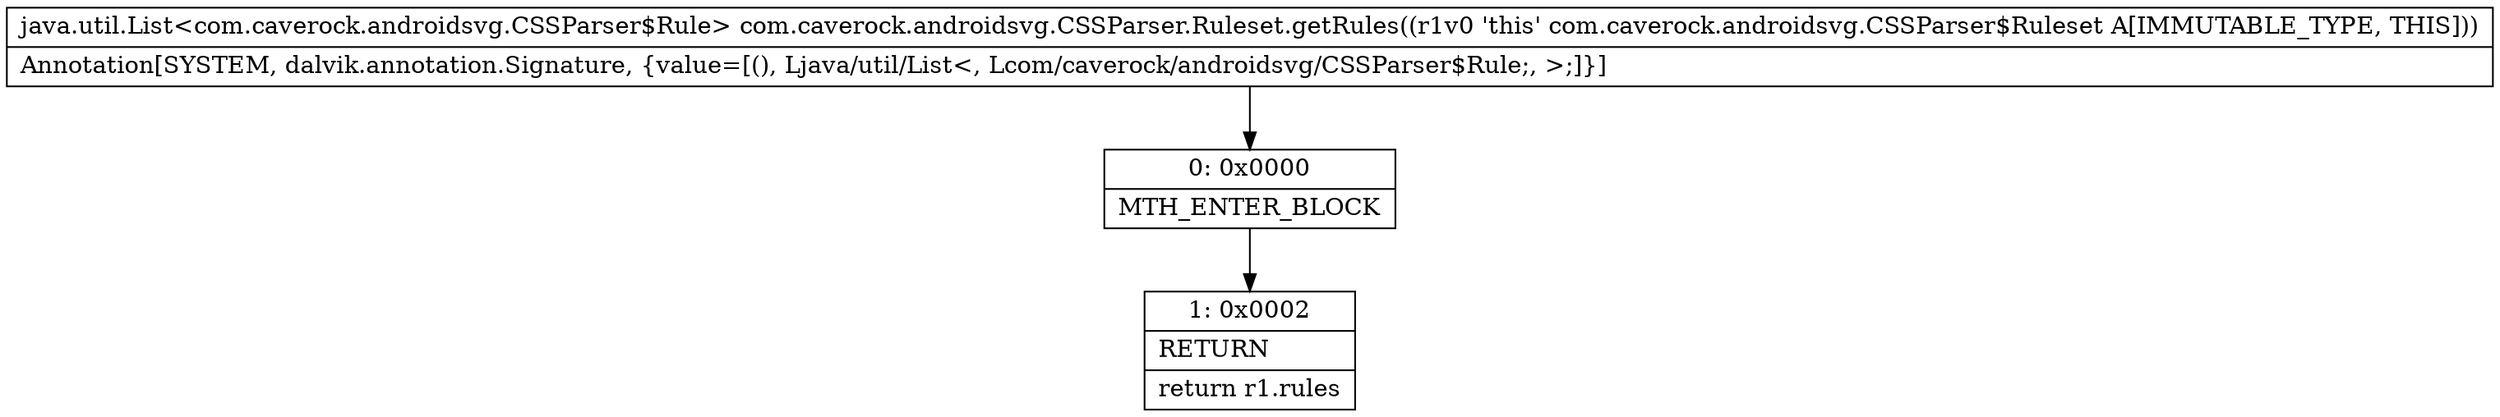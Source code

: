 digraph "CFG forcom.caverock.androidsvg.CSSParser.Ruleset.getRules()Ljava\/util\/List;" {
Node_0 [shape=record,label="{0\:\ 0x0000|MTH_ENTER_BLOCK\l}"];
Node_1 [shape=record,label="{1\:\ 0x0002|RETURN\l|return r1.rules\l}"];
MethodNode[shape=record,label="{java.util.List\<com.caverock.androidsvg.CSSParser$Rule\> com.caverock.androidsvg.CSSParser.Ruleset.getRules((r1v0 'this' com.caverock.androidsvg.CSSParser$Ruleset A[IMMUTABLE_TYPE, THIS]))  | Annotation[SYSTEM, dalvik.annotation.Signature, \{value=[(), Ljava\/util\/List\<, Lcom\/caverock\/androidsvg\/CSSParser$Rule;, \>;]\}]\l}"];
MethodNode -> Node_0;
Node_0 -> Node_1;
}


